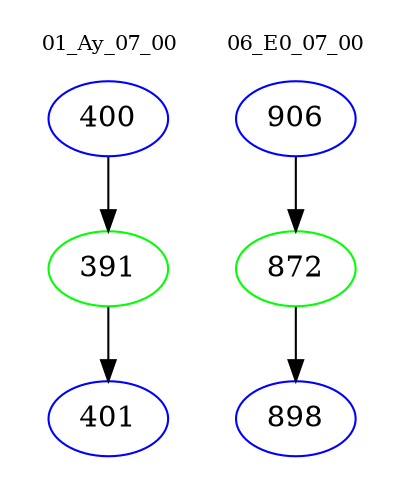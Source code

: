 digraph{
subgraph cluster_0 {
color = white
label = "01_Ay_07_00";
fontsize=10;
T0_400 [label="400", color="blue"]
T0_400 -> T0_391 [color="black"]
T0_391 [label="391", color="green"]
T0_391 -> T0_401 [color="black"]
T0_401 [label="401", color="blue"]
}
subgraph cluster_1 {
color = white
label = "06_E0_07_00";
fontsize=10;
T1_906 [label="906", color="blue"]
T1_906 -> T1_872 [color="black"]
T1_872 [label="872", color="green"]
T1_872 -> T1_898 [color="black"]
T1_898 [label="898", color="blue"]
}
}
